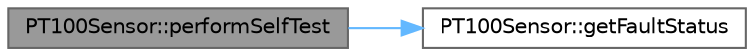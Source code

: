 digraph "PT100Sensor::performSelfTest"
{
 // LATEX_PDF_SIZE
  bgcolor="transparent";
  edge [fontname=Helvetica,fontsize=10,labelfontname=Helvetica,labelfontsize=10];
  node [fontname=Helvetica,fontsize=10,shape=box,height=0.2,width=0.4];
  rankdir="LR";
  Node1 [id="Node000001",label="PT100Sensor::performSelfTest",height=0.2,width=0.4,color="gray40", fillcolor="grey60", style="filled", fontcolor="black",tooltip="Perform a self-test to verify the sensor is functioning properly."];
  Node1 -> Node2 [id="edge1_Node000001_Node000002",color="steelblue1",style="solid",tooltip=" "];
  Node2 [id="Node000002",label="PT100Sensor::getFaultStatus",height=0.2,width=0.4,color="grey40", fillcolor="white", style="filled",URL="$class_p_t100_sensor.html#ae9aa8647e52efca9450704c81993b6eb",tooltip="Get the MAX31865 fault status and description."];
}
